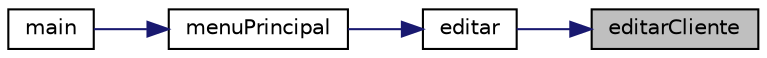 digraph "editarCliente"
{
 // LATEX_PDF_SIZE
  edge [fontname="Helvetica",fontsize="10",labelfontname="Helvetica",labelfontsize="10"];
  node [fontname="Helvetica",fontsize="10",shape=record];
  rankdir="RL";
  Node1 [label="editarCliente",height=0.2,width=0.4,color="black", fillcolor="grey75", style="filled", fontcolor="black",tooltip="Dado um cliente, pede-se os dados para edita-lo."];
  Node1 -> Node2 [dir="back",color="midnightblue",fontsize="10",style="solid",fontname="Helvetica"];
  Node2 [label="editar",height=0.2,width=0.4,color="black", fillcolor="white", style="filled",URL="$Cliente_8c.html#a355cd4cc644c71c87eb4061e9dac5649",tooltip="funcao para editar um cliente"];
  Node2 -> Node3 [dir="back",color="midnightblue",fontsize="10",style="solid",fontname="Helvetica"];
  Node3 [label="menuPrincipal",height=0.2,width=0.4,color="black", fillcolor="white", style="filled",URL="$ListaLigada_8c.html#a0bb74a8b4a29008967c6d101ddd60701",tooltip="Função que imprime o menu do programa."];
  Node3 -> Node4 [dir="back",color="midnightblue",fontsize="10",style="solid",fontname="Helvetica"];
  Node4 [label="main",height=0.2,width=0.4,color="black", fillcolor="white", style="filled",URL="$main_8c.html#a0ddf1224851353fc92bfbff6f499fa97",tooltip="Função principal que vai correr outras funções como (Ler base de dados / Menu Principal / Guardar Bas..."];
}
